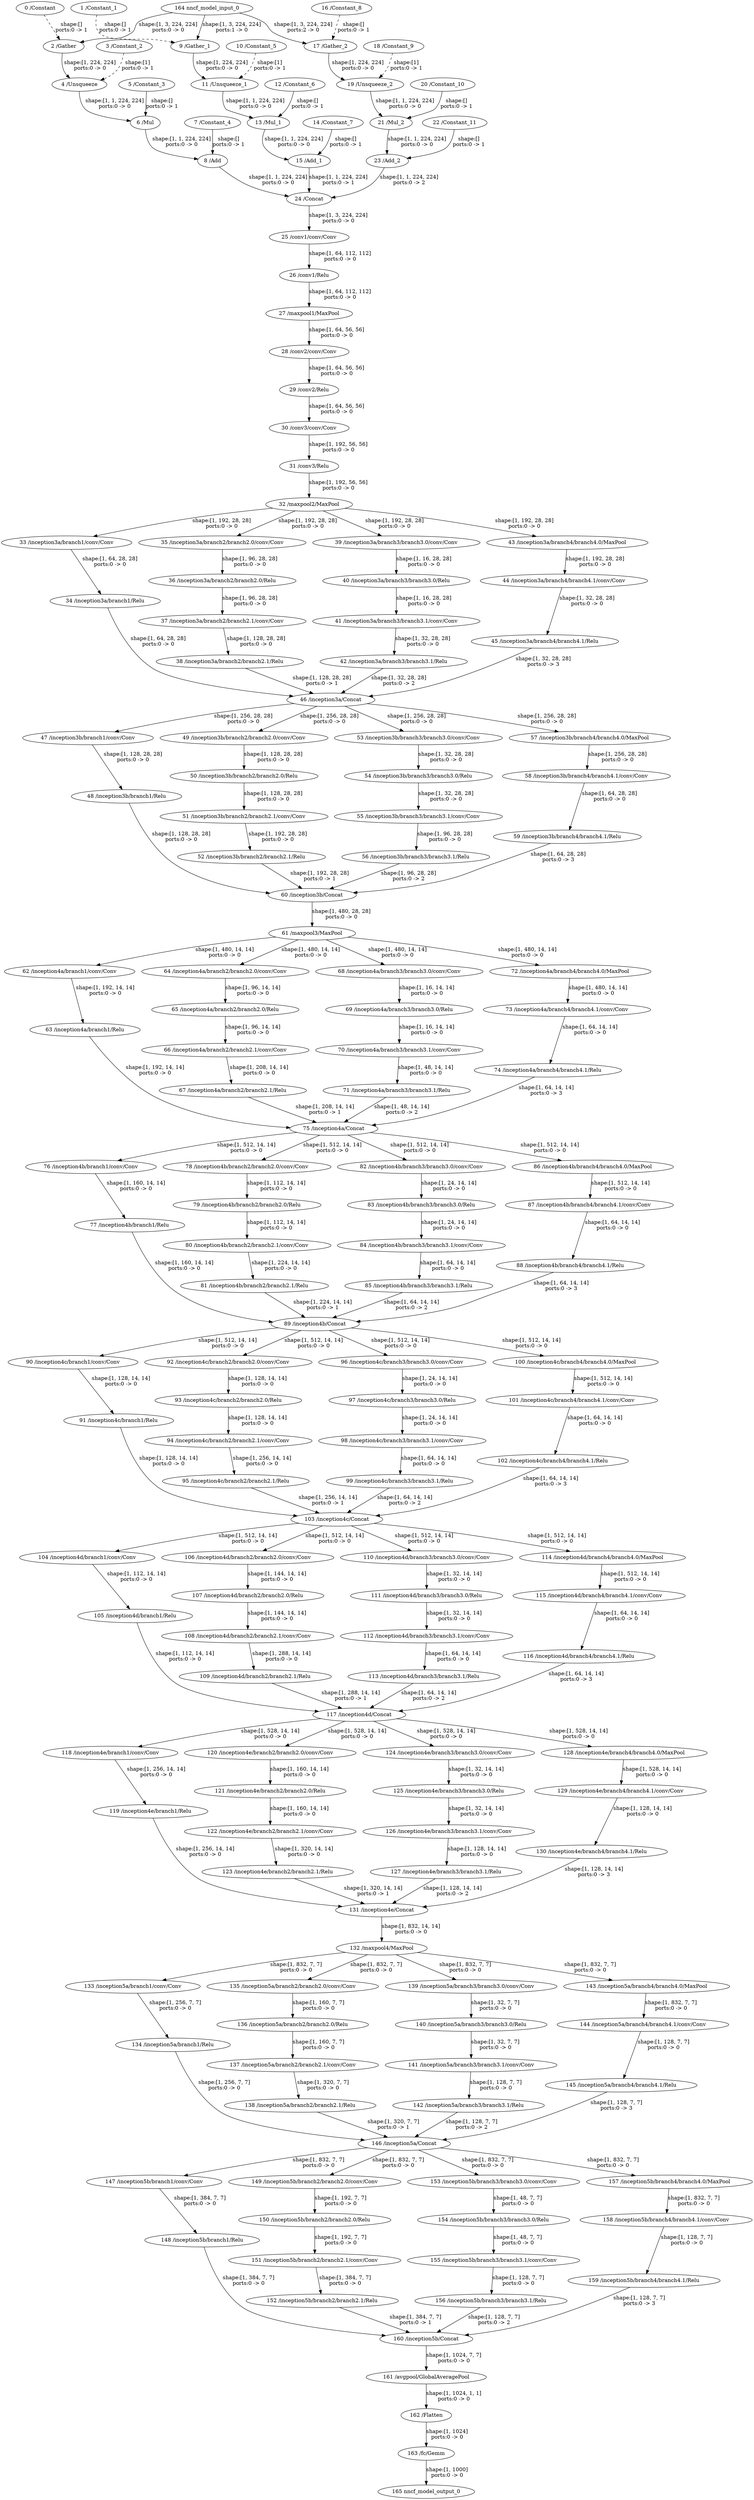 strict digraph  {
"0 /Constant" [id=0, type=Constant];
"1 /Constant_1" [id=1, type=Constant];
"2 /Gather" [id=2, type=Gather];
"3 /Constant_2" [id=3, type=Constant];
"4 /Unsqueeze" [id=4, type=Unsqueeze];
"5 /Constant_3" [id=5, type=Constant];
"6 /Mul" [id=6, type=Mul];
"7 /Constant_4" [id=7, type=Constant];
"8 /Add" [id=8, type=Add];
"9 /Gather_1" [id=9, type=Gather];
"10 /Constant_5" [id=10, type=Constant];
"11 /Unsqueeze_1" [id=11, type=Unsqueeze];
"12 /Constant_6" [id=12, type=Constant];
"13 /Mul_1" [id=13, type=Mul];
"14 /Constant_7" [id=14, type=Constant];
"15 /Add_1" [id=15, type=Add];
"16 /Constant_8" [id=16, type=Constant];
"17 /Gather_2" [id=17, type=Gather];
"18 /Constant_9" [id=18, type=Constant];
"19 /Unsqueeze_2" [id=19, type=Unsqueeze];
"20 /Constant_10" [id=20, type=Constant];
"21 /Mul_2" [id=21, type=Mul];
"22 /Constant_11" [id=22, type=Constant];
"23 /Add_2" [id=23, type=Add];
"24 /Concat" [id=24, type=Concat];
"25 /conv1/conv/Conv" [id=25, type=Conv];
"26 /conv1/Relu" [id=26, type=Relu];
"27 /maxpool1/MaxPool" [id=27, type=MaxPool];
"28 /conv2/conv/Conv" [id=28, type=Conv];
"29 /conv2/Relu" [id=29, type=Relu];
"30 /conv3/conv/Conv" [id=30, type=Conv];
"31 /conv3/Relu" [id=31, type=Relu];
"32 /maxpool2/MaxPool" [id=32, type=MaxPool];
"33 /inception3a/branch1/conv/Conv" [id=33, type=Conv];
"34 /inception3a/branch1/Relu" [id=34, type=Relu];
"35 /inception3a/branch2/branch2.0/conv/Conv" [id=35, type=Conv];
"36 /inception3a/branch2/branch2.0/Relu" [id=36, type=Relu];
"37 /inception3a/branch2/branch2.1/conv/Conv" [id=37, type=Conv];
"38 /inception3a/branch2/branch2.1/Relu" [id=38, type=Relu];
"39 /inception3a/branch3/branch3.0/conv/Conv" [id=39, type=Conv];
"40 /inception3a/branch3/branch3.0/Relu" [id=40, type=Relu];
"41 /inception3a/branch3/branch3.1/conv/Conv" [id=41, type=Conv];
"42 /inception3a/branch3/branch3.1/Relu" [id=42, type=Relu];
"43 /inception3a/branch4/branch4.0/MaxPool" [id=43, type=MaxPool];
"44 /inception3a/branch4/branch4.1/conv/Conv" [id=44, type=Conv];
"45 /inception3a/branch4/branch4.1/Relu" [id=45, type=Relu];
"46 /inception3a/Concat" [id=46, type=Concat];
"47 /inception3b/branch1/conv/Conv" [id=47, type=Conv];
"48 /inception3b/branch1/Relu" [id=48, type=Relu];
"49 /inception3b/branch2/branch2.0/conv/Conv" [id=49, type=Conv];
"50 /inception3b/branch2/branch2.0/Relu" [id=50, type=Relu];
"51 /inception3b/branch2/branch2.1/conv/Conv" [id=51, type=Conv];
"52 /inception3b/branch2/branch2.1/Relu" [id=52, type=Relu];
"53 /inception3b/branch3/branch3.0/conv/Conv" [id=53, type=Conv];
"54 /inception3b/branch3/branch3.0/Relu" [id=54, type=Relu];
"55 /inception3b/branch3/branch3.1/conv/Conv" [id=55, type=Conv];
"56 /inception3b/branch3/branch3.1/Relu" [id=56, type=Relu];
"57 /inception3b/branch4/branch4.0/MaxPool" [id=57, type=MaxPool];
"58 /inception3b/branch4/branch4.1/conv/Conv" [id=58, type=Conv];
"59 /inception3b/branch4/branch4.1/Relu" [id=59, type=Relu];
"60 /inception3b/Concat" [id=60, type=Concat];
"61 /maxpool3/MaxPool" [id=61, type=MaxPool];
"62 /inception4a/branch1/conv/Conv" [id=62, type=Conv];
"63 /inception4a/branch1/Relu" [id=63, type=Relu];
"64 /inception4a/branch2/branch2.0/conv/Conv" [id=64, type=Conv];
"65 /inception4a/branch2/branch2.0/Relu" [id=65, type=Relu];
"66 /inception4a/branch2/branch2.1/conv/Conv" [id=66, type=Conv];
"67 /inception4a/branch2/branch2.1/Relu" [id=67, type=Relu];
"68 /inception4a/branch3/branch3.0/conv/Conv" [id=68, type=Conv];
"69 /inception4a/branch3/branch3.0/Relu" [id=69, type=Relu];
"70 /inception4a/branch3/branch3.1/conv/Conv" [id=70, type=Conv];
"71 /inception4a/branch3/branch3.1/Relu" [id=71, type=Relu];
"72 /inception4a/branch4/branch4.0/MaxPool" [id=72, type=MaxPool];
"73 /inception4a/branch4/branch4.1/conv/Conv" [id=73, type=Conv];
"74 /inception4a/branch4/branch4.1/Relu" [id=74, type=Relu];
"75 /inception4a/Concat" [id=75, type=Concat];
"76 /inception4b/branch1/conv/Conv" [id=76, type=Conv];
"77 /inception4b/branch1/Relu" [id=77, type=Relu];
"78 /inception4b/branch2/branch2.0/conv/Conv" [id=78, type=Conv];
"79 /inception4b/branch2/branch2.0/Relu" [id=79, type=Relu];
"80 /inception4b/branch2/branch2.1/conv/Conv" [id=80, type=Conv];
"81 /inception4b/branch2/branch2.1/Relu" [id=81, type=Relu];
"82 /inception4b/branch3/branch3.0/conv/Conv" [id=82, type=Conv];
"83 /inception4b/branch3/branch3.0/Relu" [id=83, type=Relu];
"84 /inception4b/branch3/branch3.1/conv/Conv" [id=84, type=Conv];
"85 /inception4b/branch3/branch3.1/Relu" [id=85, type=Relu];
"86 /inception4b/branch4/branch4.0/MaxPool" [id=86, type=MaxPool];
"87 /inception4b/branch4/branch4.1/conv/Conv" [id=87, type=Conv];
"88 /inception4b/branch4/branch4.1/Relu" [id=88, type=Relu];
"89 /inception4b/Concat" [id=89, type=Concat];
"90 /inception4c/branch1/conv/Conv" [id=90, type=Conv];
"91 /inception4c/branch1/Relu" [id=91, type=Relu];
"92 /inception4c/branch2/branch2.0/conv/Conv" [id=92, type=Conv];
"93 /inception4c/branch2/branch2.0/Relu" [id=93, type=Relu];
"94 /inception4c/branch2/branch2.1/conv/Conv" [id=94, type=Conv];
"95 /inception4c/branch2/branch2.1/Relu" [id=95, type=Relu];
"96 /inception4c/branch3/branch3.0/conv/Conv" [id=96, type=Conv];
"97 /inception4c/branch3/branch3.0/Relu" [id=97, type=Relu];
"98 /inception4c/branch3/branch3.1/conv/Conv" [id=98, type=Conv];
"99 /inception4c/branch3/branch3.1/Relu" [id=99, type=Relu];
"100 /inception4c/branch4/branch4.0/MaxPool" [id=100, type=MaxPool];
"101 /inception4c/branch4/branch4.1/conv/Conv" [id=101, type=Conv];
"102 /inception4c/branch4/branch4.1/Relu" [id=102, type=Relu];
"103 /inception4c/Concat" [id=103, type=Concat];
"104 /inception4d/branch1/conv/Conv" [id=104, type=Conv];
"105 /inception4d/branch1/Relu" [id=105, type=Relu];
"106 /inception4d/branch2/branch2.0/conv/Conv" [id=106, type=Conv];
"107 /inception4d/branch2/branch2.0/Relu" [id=107, type=Relu];
"108 /inception4d/branch2/branch2.1/conv/Conv" [id=108, type=Conv];
"109 /inception4d/branch2/branch2.1/Relu" [id=109, type=Relu];
"110 /inception4d/branch3/branch3.0/conv/Conv" [id=110, type=Conv];
"111 /inception4d/branch3/branch3.0/Relu" [id=111, type=Relu];
"112 /inception4d/branch3/branch3.1/conv/Conv" [id=112, type=Conv];
"113 /inception4d/branch3/branch3.1/Relu" [id=113, type=Relu];
"114 /inception4d/branch4/branch4.0/MaxPool" [id=114, type=MaxPool];
"115 /inception4d/branch4/branch4.1/conv/Conv" [id=115, type=Conv];
"116 /inception4d/branch4/branch4.1/Relu" [id=116, type=Relu];
"117 /inception4d/Concat" [id=117, type=Concat];
"118 /inception4e/branch1/conv/Conv" [id=118, type=Conv];
"119 /inception4e/branch1/Relu" [id=119, type=Relu];
"120 /inception4e/branch2/branch2.0/conv/Conv" [id=120, type=Conv];
"121 /inception4e/branch2/branch2.0/Relu" [id=121, type=Relu];
"122 /inception4e/branch2/branch2.1/conv/Conv" [id=122, type=Conv];
"123 /inception4e/branch2/branch2.1/Relu" [id=123, type=Relu];
"124 /inception4e/branch3/branch3.0/conv/Conv" [id=124, type=Conv];
"125 /inception4e/branch3/branch3.0/Relu" [id=125, type=Relu];
"126 /inception4e/branch3/branch3.1/conv/Conv" [id=126, type=Conv];
"127 /inception4e/branch3/branch3.1/Relu" [id=127, type=Relu];
"128 /inception4e/branch4/branch4.0/MaxPool" [id=128, type=MaxPool];
"129 /inception4e/branch4/branch4.1/conv/Conv" [id=129, type=Conv];
"130 /inception4e/branch4/branch4.1/Relu" [id=130, type=Relu];
"131 /inception4e/Concat" [id=131, type=Concat];
"132 /maxpool4/MaxPool" [id=132, type=MaxPool];
"133 /inception5a/branch1/conv/Conv" [id=133, type=Conv];
"134 /inception5a/branch1/Relu" [id=134, type=Relu];
"135 /inception5a/branch2/branch2.0/conv/Conv" [id=135, type=Conv];
"136 /inception5a/branch2/branch2.0/Relu" [id=136, type=Relu];
"137 /inception5a/branch2/branch2.1/conv/Conv" [id=137, type=Conv];
"138 /inception5a/branch2/branch2.1/Relu" [id=138, type=Relu];
"139 /inception5a/branch3/branch3.0/conv/Conv" [id=139, type=Conv];
"140 /inception5a/branch3/branch3.0/Relu" [id=140, type=Relu];
"141 /inception5a/branch3/branch3.1/conv/Conv" [id=141, type=Conv];
"142 /inception5a/branch3/branch3.1/Relu" [id=142, type=Relu];
"143 /inception5a/branch4/branch4.0/MaxPool" [id=143, type=MaxPool];
"144 /inception5a/branch4/branch4.1/conv/Conv" [id=144, type=Conv];
"145 /inception5a/branch4/branch4.1/Relu" [id=145, type=Relu];
"146 /inception5a/Concat" [id=146, type=Concat];
"147 /inception5b/branch1/conv/Conv" [id=147, type=Conv];
"148 /inception5b/branch1/Relu" [id=148, type=Relu];
"149 /inception5b/branch2/branch2.0/conv/Conv" [id=149, type=Conv];
"150 /inception5b/branch2/branch2.0/Relu" [id=150, type=Relu];
"151 /inception5b/branch2/branch2.1/conv/Conv" [id=151, type=Conv];
"152 /inception5b/branch2/branch2.1/Relu" [id=152, type=Relu];
"153 /inception5b/branch3/branch3.0/conv/Conv" [id=153, type=Conv];
"154 /inception5b/branch3/branch3.0/Relu" [id=154, type=Relu];
"155 /inception5b/branch3/branch3.1/conv/Conv" [id=155, type=Conv];
"156 /inception5b/branch3/branch3.1/Relu" [id=156, type=Relu];
"157 /inception5b/branch4/branch4.0/MaxPool" [id=157, type=MaxPool];
"158 /inception5b/branch4/branch4.1/conv/Conv" [id=158, type=Conv];
"159 /inception5b/branch4/branch4.1/Relu" [id=159, type=Relu];
"160 /inception5b/Concat" [id=160, type=Concat];
"161 /avgpool/GlobalAveragePool" [id=161, type=GlobalAveragePool];
"162 /Flatten" [id=162, type=Flatten];
"163 /fc/Gemm" [id=163, type=Gemm];
"164 nncf_model_input_0" [id=164, type=nncf_model_input];
"165 nncf_model_output_0" [id=165, type=nncf_model_output];
"0 /Constant" -> "2 /Gather"  [label="shape:[]\nports:0 -> 1", style=dashed];
"1 /Constant_1" -> "9 /Gather_1"  [label="shape:[]\nports:0 -> 1", style=dashed];
"2 /Gather" -> "4 /Unsqueeze"  [label="shape:[1, 224, 224]\nports:0 -> 0", style=solid];
"3 /Constant_2" -> "4 /Unsqueeze"  [label="shape:[1]\nports:0 -> 1", style=dashed];
"4 /Unsqueeze" -> "6 /Mul"  [label="shape:[1, 1, 224, 224]\nports:0 -> 0", style=solid];
"5 /Constant_3" -> "6 /Mul"  [label="shape:[]\nports:0 -> 1", style=solid];
"6 /Mul" -> "8 /Add"  [label="shape:[1, 1, 224, 224]\nports:0 -> 0", style=solid];
"7 /Constant_4" -> "8 /Add"  [label="shape:[]\nports:0 -> 1", style=solid];
"8 /Add" -> "24 /Concat"  [label="shape:[1, 1, 224, 224]\nports:0 -> 0", style=solid];
"9 /Gather_1" -> "11 /Unsqueeze_1"  [label="shape:[1, 224, 224]\nports:0 -> 0", style=solid];
"10 /Constant_5" -> "11 /Unsqueeze_1"  [label="shape:[1]\nports:0 -> 1", style=dashed];
"11 /Unsqueeze_1" -> "13 /Mul_1"  [label="shape:[1, 1, 224, 224]\nports:0 -> 0", style=solid];
"12 /Constant_6" -> "13 /Mul_1"  [label="shape:[]\nports:0 -> 1", style=solid];
"13 /Mul_1" -> "15 /Add_1"  [label="shape:[1, 1, 224, 224]\nports:0 -> 0", style=solid];
"14 /Constant_7" -> "15 /Add_1"  [label="shape:[]\nports:0 -> 1", style=solid];
"15 /Add_1" -> "24 /Concat"  [label="shape:[1, 1, 224, 224]\nports:0 -> 1", style=solid];
"16 /Constant_8" -> "17 /Gather_2"  [label="shape:[]\nports:0 -> 1", style=dashed];
"17 /Gather_2" -> "19 /Unsqueeze_2"  [label="shape:[1, 224, 224]\nports:0 -> 0", style=solid];
"18 /Constant_9" -> "19 /Unsqueeze_2"  [label="shape:[1]\nports:0 -> 1", style=dashed];
"19 /Unsqueeze_2" -> "21 /Mul_2"  [label="shape:[1, 1, 224, 224]\nports:0 -> 0", style=solid];
"20 /Constant_10" -> "21 /Mul_2"  [label="shape:[]\nports:0 -> 1", style=solid];
"21 /Mul_2" -> "23 /Add_2"  [label="shape:[1, 1, 224, 224]\nports:0 -> 0", style=solid];
"22 /Constant_11" -> "23 /Add_2"  [label="shape:[]\nports:0 -> 1", style=solid];
"23 /Add_2" -> "24 /Concat"  [label="shape:[1, 1, 224, 224]\nports:0 -> 2", style=solid];
"24 /Concat" -> "25 /conv1/conv/Conv"  [label="shape:[1, 3, 224, 224]\nports:0 -> 0", style=solid];
"25 /conv1/conv/Conv" -> "26 /conv1/Relu"  [label="shape:[1, 64, 112, 112]\nports:0 -> 0", style=solid];
"26 /conv1/Relu" -> "27 /maxpool1/MaxPool"  [label="shape:[1, 64, 112, 112]\nports:0 -> 0", style=solid];
"27 /maxpool1/MaxPool" -> "28 /conv2/conv/Conv"  [label="shape:[1, 64, 56, 56]\nports:0 -> 0", style=solid];
"28 /conv2/conv/Conv" -> "29 /conv2/Relu"  [label="shape:[1, 64, 56, 56]\nports:0 -> 0", style=solid];
"29 /conv2/Relu" -> "30 /conv3/conv/Conv"  [label="shape:[1, 64, 56, 56]\nports:0 -> 0", style=solid];
"30 /conv3/conv/Conv" -> "31 /conv3/Relu"  [label="shape:[1, 192, 56, 56]\nports:0 -> 0", style=solid];
"31 /conv3/Relu" -> "32 /maxpool2/MaxPool"  [label="shape:[1, 192, 56, 56]\nports:0 -> 0", style=solid];
"32 /maxpool2/MaxPool" -> "33 /inception3a/branch1/conv/Conv"  [label="shape:[1, 192, 28, 28]\nports:0 -> 0", style=solid];
"32 /maxpool2/MaxPool" -> "35 /inception3a/branch2/branch2.0/conv/Conv"  [label="shape:[1, 192, 28, 28]\nports:0 -> 0", style=solid];
"32 /maxpool2/MaxPool" -> "39 /inception3a/branch3/branch3.0/conv/Conv"  [label="shape:[1, 192, 28, 28]\nports:0 -> 0", style=solid];
"32 /maxpool2/MaxPool" -> "43 /inception3a/branch4/branch4.0/MaxPool"  [label="shape:[1, 192, 28, 28]\nports:0 -> 0", style=solid];
"33 /inception3a/branch1/conv/Conv" -> "34 /inception3a/branch1/Relu"  [label="shape:[1, 64, 28, 28]\nports:0 -> 0", style=solid];
"34 /inception3a/branch1/Relu" -> "46 /inception3a/Concat"  [label="shape:[1, 64, 28, 28]\nports:0 -> 0", style=solid];
"35 /inception3a/branch2/branch2.0/conv/Conv" -> "36 /inception3a/branch2/branch2.0/Relu"  [label="shape:[1, 96, 28, 28]\nports:0 -> 0", style=solid];
"36 /inception3a/branch2/branch2.0/Relu" -> "37 /inception3a/branch2/branch2.1/conv/Conv"  [label="shape:[1, 96, 28, 28]\nports:0 -> 0", style=solid];
"37 /inception3a/branch2/branch2.1/conv/Conv" -> "38 /inception3a/branch2/branch2.1/Relu"  [label="shape:[1, 128, 28, 28]\nports:0 -> 0", style=solid];
"38 /inception3a/branch2/branch2.1/Relu" -> "46 /inception3a/Concat"  [label="shape:[1, 128, 28, 28]\nports:0 -> 1", style=solid];
"39 /inception3a/branch3/branch3.0/conv/Conv" -> "40 /inception3a/branch3/branch3.0/Relu"  [label="shape:[1, 16, 28, 28]\nports:0 -> 0", style=solid];
"40 /inception3a/branch3/branch3.0/Relu" -> "41 /inception3a/branch3/branch3.1/conv/Conv"  [label="shape:[1, 16, 28, 28]\nports:0 -> 0", style=solid];
"41 /inception3a/branch3/branch3.1/conv/Conv" -> "42 /inception3a/branch3/branch3.1/Relu"  [label="shape:[1, 32, 28, 28]\nports:0 -> 0", style=solid];
"42 /inception3a/branch3/branch3.1/Relu" -> "46 /inception3a/Concat"  [label="shape:[1, 32, 28, 28]\nports:0 -> 2", style=solid];
"43 /inception3a/branch4/branch4.0/MaxPool" -> "44 /inception3a/branch4/branch4.1/conv/Conv"  [label="shape:[1, 192, 28, 28]\nports:0 -> 0", style=solid];
"44 /inception3a/branch4/branch4.1/conv/Conv" -> "45 /inception3a/branch4/branch4.1/Relu"  [label="shape:[1, 32, 28, 28]\nports:0 -> 0", style=solid];
"45 /inception3a/branch4/branch4.1/Relu" -> "46 /inception3a/Concat"  [label="shape:[1, 32, 28, 28]\nports:0 -> 3", style=solid];
"46 /inception3a/Concat" -> "47 /inception3b/branch1/conv/Conv"  [label="shape:[1, 256, 28, 28]\nports:0 -> 0", style=solid];
"46 /inception3a/Concat" -> "49 /inception3b/branch2/branch2.0/conv/Conv"  [label="shape:[1, 256, 28, 28]\nports:0 -> 0", style=solid];
"46 /inception3a/Concat" -> "53 /inception3b/branch3/branch3.0/conv/Conv"  [label="shape:[1, 256, 28, 28]\nports:0 -> 0", style=solid];
"46 /inception3a/Concat" -> "57 /inception3b/branch4/branch4.0/MaxPool"  [label="shape:[1, 256, 28, 28]\nports:0 -> 0", style=solid];
"47 /inception3b/branch1/conv/Conv" -> "48 /inception3b/branch1/Relu"  [label="shape:[1, 128, 28, 28]\nports:0 -> 0", style=solid];
"48 /inception3b/branch1/Relu" -> "60 /inception3b/Concat"  [label="shape:[1, 128, 28, 28]\nports:0 -> 0", style=solid];
"49 /inception3b/branch2/branch2.0/conv/Conv" -> "50 /inception3b/branch2/branch2.0/Relu"  [label="shape:[1, 128, 28, 28]\nports:0 -> 0", style=solid];
"50 /inception3b/branch2/branch2.0/Relu" -> "51 /inception3b/branch2/branch2.1/conv/Conv"  [label="shape:[1, 128, 28, 28]\nports:0 -> 0", style=solid];
"51 /inception3b/branch2/branch2.1/conv/Conv" -> "52 /inception3b/branch2/branch2.1/Relu"  [label="shape:[1, 192, 28, 28]\nports:0 -> 0", style=solid];
"52 /inception3b/branch2/branch2.1/Relu" -> "60 /inception3b/Concat"  [label="shape:[1, 192, 28, 28]\nports:0 -> 1", style=solid];
"53 /inception3b/branch3/branch3.0/conv/Conv" -> "54 /inception3b/branch3/branch3.0/Relu"  [label="shape:[1, 32, 28, 28]\nports:0 -> 0", style=solid];
"54 /inception3b/branch3/branch3.0/Relu" -> "55 /inception3b/branch3/branch3.1/conv/Conv"  [label="shape:[1, 32, 28, 28]\nports:0 -> 0", style=solid];
"55 /inception3b/branch3/branch3.1/conv/Conv" -> "56 /inception3b/branch3/branch3.1/Relu"  [label="shape:[1, 96, 28, 28]\nports:0 -> 0", style=solid];
"56 /inception3b/branch3/branch3.1/Relu" -> "60 /inception3b/Concat"  [label="shape:[1, 96, 28, 28]\nports:0 -> 2", style=solid];
"57 /inception3b/branch4/branch4.0/MaxPool" -> "58 /inception3b/branch4/branch4.1/conv/Conv"  [label="shape:[1, 256, 28, 28]\nports:0 -> 0", style=solid];
"58 /inception3b/branch4/branch4.1/conv/Conv" -> "59 /inception3b/branch4/branch4.1/Relu"  [label="shape:[1, 64, 28, 28]\nports:0 -> 0", style=solid];
"59 /inception3b/branch4/branch4.1/Relu" -> "60 /inception3b/Concat"  [label="shape:[1, 64, 28, 28]\nports:0 -> 3", style=solid];
"60 /inception3b/Concat" -> "61 /maxpool3/MaxPool"  [label="shape:[1, 480, 28, 28]\nports:0 -> 0", style=solid];
"61 /maxpool3/MaxPool" -> "62 /inception4a/branch1/conv/Conv"  [label="shape:[1, 480, 14, 14]\nports:0 -> 0", style=solid];
"61 /maxpool3/MaxPool" -> "64 /inception4a/branch2/branch2.0/conv/Conv"  [label="shape:[1, 480, 14, 14]\nports:0 -> 0", style=solid];
"61 /maxpool3/MaxPool" -> "68 /inception4a/branch3/branch3.0/conv/Conv"  [label="shape:[1, 480, 14, 14]\nports:0 -> 0", style=solid];
"61 /maxpool3/MaxPool" -> "72 /inception4a/branch4/branch4.0/MaxPool"  [label="shape:[1, 480, 14, 14]\nports:0 -> 0", style=solid];
"62 /inception4a/branch1/conv/Conv" -> "63 /inception4a/branch1/Relu"  [label="shape:[1, 192, 14, 14]\nports:0 -> 0", style=solid];
"63 /inception4a/branch1/Relu" -> "75 /inception4a/Concat"  [label="shape:[1, 192, 14, 14]\nports:0 -> 0", style=solid];
"64 /inception4a/branch2/branch2.0/conv/Conv" -> "65 /inception4a/branch2/branch2.0/Relu"  [label="shape:[1, 96, 14, 14]\nports:0 -> 0", style=solid];
"65 /inception4a/branch2/branch2.0/Relu" -> "66 /inception4a/branch2/branch2.1/conv/Conv"  [label="shape:[1, 96, 14, 14]\nports:0 -> 0", style=solid];
"66 /inception4a/branch2/branch2.1/conv/Conv" -> "67 /inception4a/branch2/branch2.1/Relu"  [label="shape:[1, 208, 14, 14]\nports:0 -> 0", style=solid];
"67 /inception4a/branch2/branch2.1/Relu" -> "75 /inception4a/Concat"  [label="shape:[1, 208, 14, 14]\nports:0 -> 1", style=solid];
"68 /inception4a/branch3/branch3.0/conv/Conv" -> "69 /inception4a/branch3/branch3.0/Relu"  [label="shape:[1, 16, 14, 14]\nports:0 -> 0", style=solid];
"69 /inception4a/branch3/branch3.0/Relu" -> "70 /inception4a/branch3/branch3.1/conv/Conv"  [label="shape:[1, 16, 14, 14]\nports:0 -> 0", style=solid];
"70 /inception4a/branch3/branch3.1/conv/Conv" -> "71 /inception4a/branch3/branch3.1/Relu"  [label="shape:[1, 48, 14, 14]\nports:0 -> 0", style=solid];
"71 /inception4a/branch3/branch3.1/Relu" -> "75 /inception4a/Concat"  [label="shape:[1, 48, 14, 14]\nports:0 -> 2", style=solid];
"72 /inception4a/branch4/branch4.0/MaxPool" -> "73 /inception4a/branch4/branch4.1/conv/Conv"  [label="shape:[1, 480, 14, 14]\nports:0 -> 0", style=solid];
"73 /inception4a/branch4/branch4.1/conv/Conv" -> "74 /inception4a/branch4/branch4.1/Relu"  [label="shape:[1, 64, 14, 14]\nports:0 -> 0", style=solid];
"74 /inception4a/branch4/branch4.1/Relu" -> "75 /inception4a/Concat"  [label="shape:[1, 64, 14, 14]\nports:0 -> 3", style=solid];
"75 /inception4a/Concat" -> "76 /inception4b/branch1/conv/Conv"  [label="shape:[1, 512, 14, 14]\nports:0 -> 0", style=solid];
"75 /inception4a/Concat" -> "78 /inception4b/branch2/branch2.0/conv/Conv"  [label="shape:[1, 512, 14, 14]\nports:0 -> 0", style=solid];
"75 /inception4a/Concat" -> "82 /inception4b/branch3/branch3.0/conv/Conv"  [label="shape:[1, 512, 14, 14]\nports:0 -> 0", style=solid];
"75 /inception4a/Concat" -> "86 /inception4b/branch4/branch4.0/MaxPool"  [label="shape:[1, 512, 14, 14]\nports:0 -> 0", style=solid];
"76 /inception4b/branch1/conv/Conv" -> "77 /inception4b/branch1/Relu"  [label="shape:[1, 160, 14, 14]\nports:0 -> 0", style=solid];
"77 /inception4b/branch1/Relu" -> "89 /inception4b/Concat"  [label="shape:[1, 160, 14, 14]\nports:0 -> 0", style=solid];
"78 /inception4b/branch2/branch2.0/conv/Conv" -> "79 /inception4b/branch2/branch2.0/Relu"  [label="shape:[1, 112, 14, 14]\nports:0 -> 0", style=solid];
"79 /inception4b/branch2/branch2.0/Relu" -> "80 /inception4b/branch2/branch2.1/conv/Conv"  [label="shape:[1, 112, 14, 14]\nports:0 -> 0", style=solid];
"80 /inception4b/branch2/branch2.1/conv/Conv" -> "81 /inception4b/branch2/branch2.1/Relu"  [label="shape:[1, 224, 14, 14]\nports:0 -> 0", style=solid];
"81 /inception4b/branch2/branch2.1/Relu" -> "89 /inception4b/Concat"  [label="shape:[1, 224, 14, 14]\nports:0 -> 1", style=solid];
"82 /inception4b/branch3/branch3.0/conv/Conv" -> "83 /inception4b/branch3/branch3.0/Relu"  [label="shape:[1, 24, 14, 14]\nports:0 -> 0", style=solid];
"83 /inception4b/branch3/branch3.0/Relu" -> "84 /inception4b/branch3/branch3.1/conv/Conv"  [label="shape:[1, 24, 14, 14]\nports:0 -> 0", style=solid];
"84 /inception4b/branch3/branch3.1/conv/Conv" -> "85 /inception4b/branch3/branch3.1/Relu"  [label="shape:[1, 64, 14, 14]\nports:0 -> 0", style=solid];
"85 /inception4b/branch3/branch3.1/Relu" -> "89 /inception4b/Concat"  [label="shape:[1, 64, 14, 14]\nports:0 -> 2", style=solid];
"86 /inception4b/branch4/branch4.0/MaxPool" -> "87 /inception4b/branch4/branch4.1/conv/Conv"  [label="shape:[1, 512, 14, 14]\nports:0 -> 0", style=solid];
"87 /inception4b/branch4/branch4.1/conv/Conv" -> "88 /inception4b/branch4/branch4.1/Relu"  [label="shape:[1, 64, 14, 14]\nports:0 -> 0", style=solid];
"88 /inception4b/branch4/branch4.1/Relu" -> "89 /inception4b/Concat"  [label="shape:[1, 64, 14, 14]\nports:0 -> 3", style=solid];
"89 /inception4b/Concat" -> "90 /inception4c/branch1/conv/Conv"  [label="shape:[1, 512, 14, 14]\nports:0 -> 0", style=solid];
"89 /inception4b/Concat" -> "92 /inception4c/branch2/branch2.0/conv/Conv"  [label="shape:[1, 512, 14, 14]\nports:0 -> 0", style=solid];
"89 /inception4b/Concat" -> "96 /inception4c/branch3/branch3.0/conv/Conv"  [label="shape:[1, 512, 14, 14]\nports:0 -> 0", style=solid];
"89 /inception4b/Concat" -> "100 /inception4c/branch4/branch4.0/MaxPool"  [label="shape:[1, 512, 14, 14]\nports:0 -> 0", style=solid];
"90 /inception4c/branch1/conv/Conv" -> "91 /inception4c/branch1/Relu"  [label="shape:[1, 128, 14, 14]\nports:0 -> 0", style=solid];
"91 /inception4c/branch1/Relu" -> "103 /inception4c/Concat"  [label="shape:[1, 128, 14, 14]\nports:0 -> 0", style=solid];
"92 /inception4c/branch2/branch2.0/conv/Conv" -> "93 /inception4c/branch2/branch2.0/Relu"  [label="shape:[1, 128, 14, 14]\nports:0 -> 0", style=solid];
"93 /inception4c/branch2/branch2.0/Relu" -> "94 /inception4c/branch2/branch2.1/conv/Conv"  [label="shape:[1, 128, 14, 14]\nports:0 -> 0", style=solid];
"94 /inception4c/branch2/branch2.1/conv/Conv" -> "95 /inception4c/branch2/branch2.1/Relu"  [label="shape:[1, 256, 14, 14]\nports:0 -> 0", style=solid];
"95 /inception4c/branch2/branch2.1/Relu" -> "103 /inception4c/Concat"  [label="shape:[1, 256, 14, 14]\nports:0 -> 1", style=solid];
"96 /inception4c/branch3/branch3.0/conv/Conv" -> "97 /inception4c/branch3/branch3.0/Relu"  [label="shape:[1, 24, 14, 14]\nports:0 -> 0", style=solid];
"97 /inception4c/branch3/branch3.0/Relu" -> "98 /inception4c/branch3/branch3.1/conv/Conv"  [label="shape:[1, 24, 14, 14]\nports:0 -> 0", style=solid];
"98 /inception4c/branch3/branch3.1/conv/Conv" -> "99 /inception4c/branch3/branch3.1/Relu"  [label="shape:[1, 64, 14, 14]\nports:0 -> 0", style=solid];
"99 /inception4c/branch3/branch3.1/Relu" -> "103 /inception4c/Concat"  [label="shape:[1, 64, 14, 14]\nports:0 -> 2", style=solid];
"100 /inception4c/branch4/branch4.0/MaxPool" -> "101 /inception4c/branch4/branch4.1/conv/Conv"  [label="shape:[1, 512, 14, 14]\nports:0 -> 0", style=solid];
"101 /inception4c/branch4/branch4.1/conv/Conv" -> "102 /inception4c/branch4/branch4.1/Relu"  [label="shape:[1, 64, 14, 14]\nports:0 -> 0", style=solid];
"102 /inception4c/branch4/branch4.1/Relu" -> "103 /inception4c/Concat"  [label="shape:[1, 64, 14, 14]\nports:0 -> 3", style=solid];
"103 /inception4c/Concat" -> "104 /inception4d/branch1/conv/Conv"  [label="shape:[1, 512, 14, 14]\nports:0 -> 0", style=solid];
"103 /inception4c/Concat" -> "106 /inception4d/branch2/branch2.0/conv/Conv"  [label="shape:[1, 512, 14, 14]\nports:0 -> 0", style=solid];
"103 /inception4c/Concat" -> "110 /inception4d/branch3/branch3.0/conv/Conv"  [label="shape:[1, 512, 14, 14]\nports:0 -> 0", style=solid];
"103 /inception4c/Concat" -> "114 /inception4d/branch4/branch4.0/MaxPool"  [label="shape:[1, 512, 14, 14]\nports:0 -> 0", style=solid];
"104 /inception4d/branch1/conv/Conv" -> "105 /inception4d/branch1/Relu"  [label="shape:[1, 112, 14, 14]\nports:0 -> 0", style=solid];
"105 /inception4d/branch1/Relu" -> "117 /inception4d/Concat"  [label="shape:[1, 112, 14, 14]\nports:0 -> 0", style=solid];
"106 /inception4d/branch2/branch2.0/conv/Conv" -> "107 /inception4d/branch2/branch2.0/Relu"  [label="shape:[1, 144, 14, 14]\nports:0 -> 0", style=solid];
"107 /inception4d/branch2/branch2.0/Relu" -> "108 /inception4d/branch2/branch2.1/conv/Conv"  [label="shape:[1, 144, 14, 14]\nports:0 -> 0", style=solid];
"108 /inception4d/branch2/branch2.1/conv/Conv" -> "109 /inception4d/branch2/branch2.1/Relu"  [label="shape:[1, 288, 14, 14]\nports:0 -> 0", style=solid];
"109 /inception4d/branch2/branch2.1/Relu" -> "117 /inception4d/Concat"  [label="shape:[1, 288, 14, 14]\nports:0 -> 1", style=solid];
"110 /inception4d/branch3/branch3.0/conv/Conv" -> "111 /inception4d/branch3/branch3.0/Relu"  [label="shape:[1, 32, 14, 14]\nports:0 -> 0", style=solid];
"111 /inception4d/branch3/branch3.0/Relu" -> "112 /inception4d/branch3/branch3.1/conv/Conv"  [label="shape:[1, 32, 14, 14]\nports:0 -> 0", style=solid];
"112 /inception4d/branch3/branch3.1/conv/Conv" -> "113 /inception4d/branch3/branch3.1/Relu"  [label="shape:[1, 64, 14, 14]\nports:0 -> 0", style=solid];
"113 /inception4d/branch3/branch3.1/Relu" -> "117 /inception4d/Concat"  [label="shape:[1, 64, 14, 14]\nports:0 -> 2", style=solid];
"114 /inception4d/branch4/branch4.0/MaxPool" -> "115 /inception4d/branch4/branch4.1/conv/Conv"  [label="shape:[1, 512, 14, 14]\nports:0 -> 0", style=solid];
"115 /inception4d/branch4/branch4.1/conv/Conv" -> "116 /inception4d/branch4/branch4.1/Relu"  [label="shape:[1, 64, 14, 14]\nports:0 -> 0", style=solid];
"116 /inception4d/branch4/branch4.1/Relu" -> "117 /inception4d/Concat"  [label="shape:[1, 64, 14, 14]\nports:0 -> 3", style=solid];
"117 /inception4d/Concat" -> "118 /inception4e/branch1/conv/Conv"  [label="shape:[1, 528, 14, 14]\nports:0 -> 0", style=solid];
"117 /inception4d/Concat" -> "120 /inception4e/branch2/branch2.0/conv/Conv"  [label="shape:[1, 528, 14, 14]\nports:0 -> 0", style=solid];
"117 /inception4d/Concat" -> "124 /inception4e/branch3/branch3.0/conv/Conv"  [label="shape:[1, 528, 14, 14]\nports:0 -> 0", style=solid];
"117 /inception4d/Concat" -> "128 /inception4e/branch4/branch4.0/MaxPool"  [label="shape:[1, 528, 14, 14]\nports:0 -> 0", style=solid];
"118 /inception4e/branch1/conv/Conv" -> "119 /inception4e/branch1/Relu"  [label="shape:[1, 256, 14, 14]\nports:0 -> 0", style=solid];
"119 /inception4e/branch1/Relu" -> "131 /inception4e/Concat"  [label="shape:[1, 256, 14, 14]\nports:0 -> 0", style=solid];
"120 /inception4e/branch2/branch2.0/conv/Conv" -> "121 /inception4e/branch2/branch2.0/Relu"  [label="shape:[1, 160, 14, 14]\nports:0 -> 0", style=solid];
"121 /inception4e/branch2/branch2.0/Relu" -> "122 /inception4e/branch2/branch2.1/conv/Conv"  [label="shape:[1, 160, 14, 14]\nports:0 -> 0", style=solid];
"122 /inception4e/branch2/branch2.1/conv/Conv" -> "123 /inception4e/branch2/branch2.1/Relu"  [label="shape:[1, 320, 14, 14]\nports:0 -> 0", style=solid];
"123 /inception4e/branch2/branch2.1/Relu" -> "131 /inception4e/Concat"  [label="shape:[1, 320, 14, 14]\nports:0 -> 1", style=solid];
"124 /inception4e/branch3/branch3.0/conv/Conv" -> "125 /inception4e/branch3/branch3.0/Relu"  [label="shape:[1, 32, 14, 14]\nports:0 -> 0", style=solid];
"125 /inception4e/branch3/branch3.0/Relu" -> "126 /inception4e/branch3/branch3.1/conv/Conv"  [label="shape:[1, 32, 14, 14]\nports:0 -> 0", style=solid];
"126 /inception4e/branch3/branch3.1/conv/Conv" -> "127 /inception4e/branch3/branch3.1/Relu"  [label="shape:[1, 128, 14, 14]\nports:0 -> 0", style=solid];
"127 /inception4e/branch3/branch3.1/Relu" -> "131 /inception4e/Concat"  [label="shape:[1, 128, 14, 14]\nports:0 -> 2", style=solid];
"128 /inception4e/branch4/branch4.0/MaxPool" -> "129 /inception4e/branch4/branch4.1/conv/Conv"  [label="shape:[1, 528, 14, 14]\nports:0 -> 0", style=solid];
"129 /inception4e/branch4/branch4.1/conv/Conv" -> "130 /inception4e/branch4/branch4.1/Relu"  [label="shape:[1, 128, 14, 14]\nports:0 -> 0", style=solid];
"130 /inception4e/branch4/branch4.1/Relu" -> "131 /inception4e/Concat"  [label="shape:[1, 128, 14, 14]\nports:0 -> 3", style=solid];
"131 /inception4e/Concat" -> "132 /maxpool4/MaxPool"  [label="shape:[1, 832, 14, 14]\nports:0 -> 0", style=solid];
"132 /maxpool4/MaxPool" -> "133 /inception5a/branch1/conv/Conv"  [label="shape:[1, 832, 7, 7]\nports:0 -> 0", style=solid];
"132 /maxpool4/MaxPool" -> "135 /inception5a/branch2/branch2.0/conv/Conv"  [label="shape:[1, 832, 7, 7]\nports:0 -> 0", style=solid];
"132 /maxpool4/MaxPool" -> "139 /inception5a/branch3/branch3.0/conv/Conv"  [label="shape:[1, 832, 7, 7]\nports:0 -> 0", style=solid];
"132 /maxpool4/MaxPool" -> "143 /inception5a/branch4/branch4.0/MaxPool"  [label="shape:[1, 832, 7, 7]\nports:0 -> 0", style=solid];
"133 /inception5a/branch1/conv/Conv" -> "134 /inception5a/branch1/Relu"  [label="shape:[1, 256, 7, 7]\nports:0 -> 0", style=solid];
"134 /inception5a/branch1/Relu" -> "146 /inception5a/Concat"  [label="shape:[1, 256, 7, 7]\nports:0 -> 0", style=solid];
"135 /inception5a/branch2/branch2.0/conv/Conv" -> "136 /inception5a/branch2/branch2.0/Relu"  [label="shape:[1, 160, 7, 7]\nports:0 -> 0", style=solid];
"136 /inception5a/branch2/branch2.0/Relu" -> "137 /inception5a/branch2/branch2.1/conv/Conv"  [label="shape:[1, 160, 7, 7]\nports:0 -> 0", style=solid];
"137 /inception5a/branch2/branch2.1/conv/Conv" -> "138 /inception5a/branch2/branch2.1/Relu"  [label="shape:[1, 320, 7, 7]\nports:0 -> 0", style=solid];
"138 /inception5a/branch2/branch2.1/Relu" -> "146 /inception5a/Concat"  [label="shape:[1, 320, 7, 7]\nports:0 -> 1", style=solid];
"139 /inception5a/branch3/branch3.0/conv/Conv" -> "140 /inception5a/branch3/branch3.0/Relu"  [label="shape:[1, 32, 7, 7]\nports:0 -> 0", style=solid];
"140 /inception5a/branch3/branch3.0/Relu" -> "141 /inception5a/branch3/branch3.1/conv/Conv"  [label="shape:[1, 32, 7, 7]\nports:0 -> 0", style=solid];
"141 /inception5a/branch3/branch3.1/conv/Conv" -> "142 /inception5a/branch3/branch3.1/Relu"  [label="shape:[1, 128, 7, 7]\nports:0 -> 0", style=solid];
"142 /inception5a/branch3/branch3.1/Relu" -> "146 /inception5a/Concat"  [label="shape:[1, 128, 7, 7]\nports:0 -> 2", style=solid];
"143 /inception5a/branch4/branch4.0/MaxPool" -> "144 /inception5a/branch4/branch4.1/conv/Conv"  [label="shape:[1, 832, 7, 7]\nports:0 -> 0", style=solid];
"144 /inception5a/branch4/branch4.1/conv/Conv" -> "145 /inception5a/branch4/branch4.1/Relu"  [label="shape:[1, 128, 7, 7]\nports:0 -> 0", style=solid];
"145 /inception5a/branch4/branch4.1/Relu" -> "146 /inception5a/Concat"  [label="shape:[1, 128, 7, 7]\nports:0 -> 3", style=solid];
"146 /inception5a/Concat" -> "147 /inception5b/branch1/conv/Conv"  [label="shape:[1, 832, 7, 7]\nports:0 -> 0", style=solid];
"146 /inception5a/Concat" -> "149 /inception5b/branch2/branch2.0/conv/Conv"  [label="shape:[1, 832, 7, 7]\nports:0 -> 0", style=solid];
"146 /inception5a/Concat" -> "153 /inception5b/branch3/branch3.0/conv/Conv"  [label="shape:[1, 832, 7, 7]\nports:0 -> 0", style=solid];
"146 /inception5a/Concat" -> "157 /inception5b/branch4/branch4.0/MaxPool"  [label="shape:[1, 832, 7, 7]\nports:0 -> 0", style=solid];
"147 /inception5b/branch1/conv/Conv" -> "148 /inception5b/branch1/Relu"  [label="shape:[1, 384, 7, 7]\nports:0 -> 0", style=solid];
"148 /inception5b/branch1/Relu" -> "160 /inception5b/Concat"  [label="shape:[1, 384, 7, 7]\nports:0 -> 0", style=solid];
"149 /inception5b/branch2/branch2.0/conv/Conv" -> "150 /inception5b/branch2/branch2.0/Relu"  [label="shape:[1, 192, 7, 7]\nports:0 -> 0", style=solid];
"150 /inception5b/branch2/branch2.0/Relu" -> "151 /inception5b/branch2/branch2.1/conv/Conv"  [label="shape:[1, 192, 7, 7]\nports:0 -> 0", style=solid];
"151 /inception5b/branch2/branch2.1/conv/Conv" -> "152 /inception5b/branch2/branch2.1/Relu"  [label="shape:[1, 384, 7, 7]\nports:0 -> 0", style=solid];
"152 /inception5b/branch2/branch2.1/Relu" -> "160 /inception5b/Concat"  [label="shape:[1, 384, 7, 7]\nports:0 -> 1", style=solid];
"153 /inception5b/branch3/branch3.0/conv/Conv" -> "154 /inception5b/branch3/branch3.0/Relu"  [label="shape:[1, 48, 7, 7]\nports:0 -> 0", style=solid];
"154 /inception5b/branch3/branch3.0/Relu" -> "155 /inception5b/branch3/branch3.1/conv/Conv"  [label="shape:[1, 48, 7, 7]\nports:0 -> 0", style=solid];
"155 /inception5b/branch3/branch3.1/conv/Conv" -> "156 /inception5b/branch3/branch3.1/Relu"  [label="shape:[1, 128, 7, 7]\nports:0 -> 0", style=solid];
"156 /inception5b/branch3/branch3.1/Relu" -> "160 /inception5b/Concat"  [label="shape:[1, 128, 7, 7]\nports:0 -> 2", style=solid];
"157 /inception5b/branch4/branch4.0/MaxPool" -> "158 /inception5b/branch4/branch4.1/conv/Conv"  [label="shape:[1, 832, 7, 7]\nports:0 -> 0", style=solid];
"158 /inception5b/branch4/branch4.1/conv/Conv" -> "159 /inception5b/branch4/branch4.1/Relu"  [label="shape:[1, 128, 7, 7]\nports:0 -> 0", style=solid];
"159 /inception5b/branch4/branch4.1/Relu" -> "160 /inception5b/Concat"  [label="shape:[1, 128, 7, 7]\nports:0 -> 3", style=solid];
"160 /inception5b/Concat" -> "161 /avgpool/GlobalAveragePool"  [label="shape:[1, 1024, 7, 7]\nports:0 -> 0", style=solid];
"161 /avgpool/GlobalAveragePool" -> "162 /Flatten"  [label="shape:[1, 1024, 1, 1]\nports:0 -> 0", style=solid];
"162 /Flatten" -> "163 /fc/Gemm"  [label="shape:[1, 1024]\nports:0 -> 0", style=solid];
"163 /fc/Gemm" -> "165 nncf_model_output_0"  [label="shape:[1, 1000]\nports:0 -> 0", style=solid];
"164 nncf_model_input_0" -> "2 /Gather"  [label="shape:[1, 3, 224, 224]\nports:0 -> 0", style=solid];
"164 nncf_model_input_0" -> "9 /Gather_1"  [label="shape:[1, 3, 224, 224]\nports:1 -> 0", style=solid];
"164 nncf_model_input_0" -> "17 /Gather_2"  [label="shape:[1, 3, 224, 224]\nports:2 -> 0", style=solid];
}
